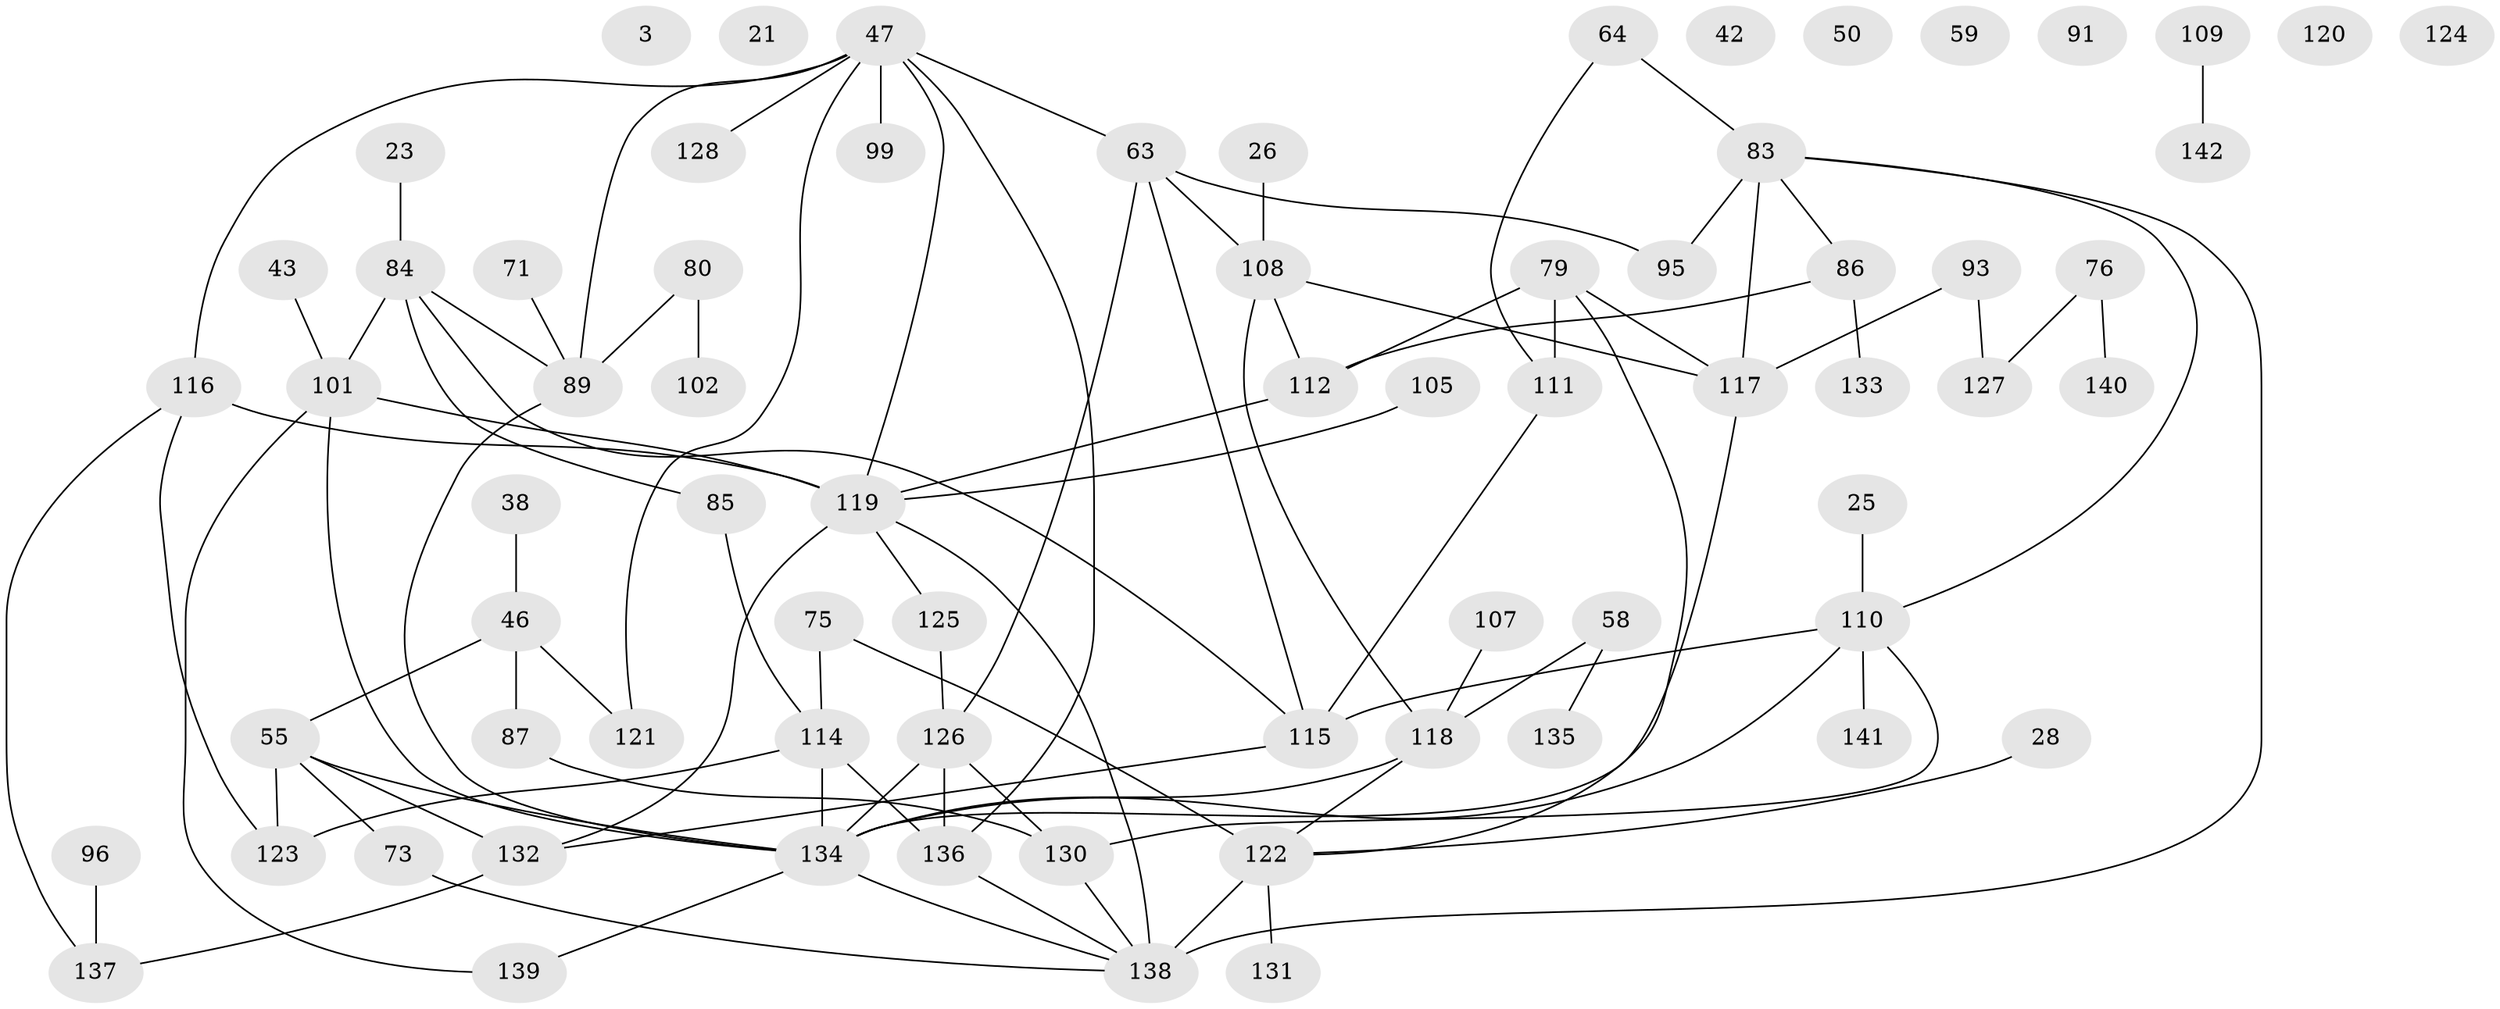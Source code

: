 // original degree distribution, {2: 0.21830985915492956, 0: 0.056338028169014086, 4: 0.11267605633802817, 1: 0.20422535211267606, 3: 0.29577464788732394, 5: 0.07042253521126761, 8: 0.007042253521126761, 6: 0.028169014084507043, 7: 0.007042253521126761}
// Generated by graph-tools (version 1.1) at 2025/40/03/09/25 04:40:36]
// undirected, 71 vertices, 97 edges
graph export_dot {
graph [start="1"]
  node [color=gray90,style=filled];
  3;
  21;
  23;
  25;
  26;
  28;
  38;
  42;
  43;
  46;
  47 [super="+27+41"];
  50;
  55;
  58;
  59;
  63 [super="+61"];
  64;
  71;
  73 [super="+70"];
  75;
  76;
  79 [super="+32"];
  80;
  83 [super="+31"];
  84 [super="+60+72"];
  85;
  86;
  87;
  89 [super="+74"];
  91;
  93;
  95 [super="+88"];
  96;
  99;
  101 [super="+36"];
  102;
  105;
  107 [super="+15"];
  108 [super="+103"];
  109;
  110 [super="+94"];
  111 [super="+24"];
  112 [super="+100"];
  114 [super="+10+66"];
  115 [super="+37+92+35+90"];
  116 [super="+97"];
  117 [super="+57"];
  118;
  119 [super="+9+98+77"];
  120;
  121;
  122 [super="+62+44"];
  123;
  124;
  125;
  126 [super="+106"];
  127;
  128;
  130 [super="+65"];
  131;
  132 [super="+4"];
  133;
  134 [super="+68+67+69+129"];
  135;
  136 [super="+81"];
  137;
  138 [super="+18+78"];
  139 [super="+40+56"];
  140;
  141;
  142;
  23 -- 84;
  25 -- 110;
  26 -- 108;
  28 -- 122;
  38 -- 46;
  43 -- 101;
  46 -- 55;
  46 -- 87;
  46 -- 121;
  47 -- 63 [weight=2];
  47 -- 121;
  47 -- 128;
  47 -- 89;
  47 -- 119;
  47 -- 116;
  47 -- 99;
  47 -- 136;
  55 -- 73;
  55 -- 123;
  55 -- 132 [weight=2];
  55 -- 134 [weight=2];
  58 -- 118;
  58 -- 135;
  63 -- 126;
  63 -- 115;
  63 -- 108;
  63 -- 95;
  64 -- 111;
  64 -- 83;
  71 -- 89;
  73 -- 138;
  75 -- 122;
  75 -- 114;
  76 -- 127;
  76 -- 140;
  79 -- 111 [weight=2];
  79 -- 112 [weight=2];
  79 -- 122;
  79 -- 117;
  80 -- 89;
  80 -- 102;
  83 -- 138 [weight=2];
  83 -- 86;
  83 -- 95 [weight=2];
  83 -- 110;
  83 -- 117 [weight=2];
  84 -- 85;
  84 -- 89;
  84 -- 101;
  84 -- 115;
  85 -- 114;
  86 -- 112;
  86 -- 133;
  87 -- 130;
  89 -- 134;
  93 -- 127;
  93 -- 117;
  96 -- 137;
  101 -- 119 [weight=3];
  101 -- 139;
  101 -- 134;
  105 -- 119;
  107 -- 118;
  108 -- 112;
  108 -- 118;
  108 -- 117;
  109 -- 142;
  110 -- 130;
  110 -- 141;
  110 -- 115;
  110 -- 134 [weight=2];
  111 -- 115;
  112 -- 119 [weight=2];
  114 -- 123;
  114 -- 134;
  114 -- 136;
  115 -- 132;
  116 -- 119 [weight=2];
  116 -- 137;
  116 -- 123;
  117 -- 134 [weight=2];
  118 -- 122;
  118 -- 134;
  119 -- 125;
  119 -- 132;
  119 -- 138;
  122 -- 138 [weight=3];
  122 -- 131;
  125 -- 126;
  126 -- 130;
  126 -- 134;
  126 -- 136;
  130 -- 138 [weight=2];
  132 -- 137;
  134 -- 138;
  134 -- 139;
  136 -- 138;
}
